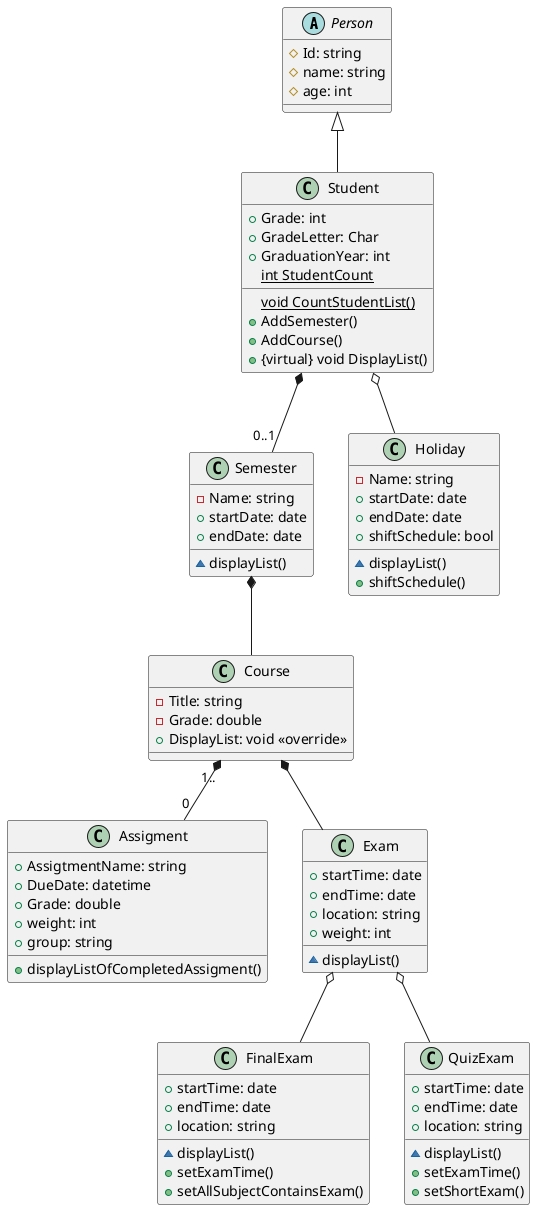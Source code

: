 @startuml Computer

abstract class Person{
#Id: string
#name: string
#age: int
}
class Student{
+ Grade: int
+ GradeLetter: Char
+ GraduationYear: int
{static} int StudentCount
{static} void CountStudentList()
+ AddSemester()
+ AddCourse()
+ {virtual} void DisplayList()
}

class Semester{
- Name: string 
+ startDate: date
+ endDate: date 
~ displayList()
}

class Course{
- Title: string
- Grade: double 
+ DisplayList: void <<override>>
}

class Assigment{
+ AssigtmentName: string
+ DueDate: datetime 
+ Grade: double 
+ weight: int 
+ group: string
+ displayListOfCompletedAssigment()
}

class Holiday{
- Name: string 
+ startDate: date 
+ endDate: date 
+ shiftSchedule: bool 
~ displayList()
+ shiftSchedule()
}

class Exam{
+ startTime: date 
+ endTime: date 
+ location: string 
+ weight: int 
~ displayList()
}

class FinalExam{
+ startTime: date 
+ endTime: date 
+ location: string 
~ displayList()
+ setExamTime()
+ setAllSubjectContainsExam()
}

class QuizExam{
+ startTime: date 
+ endTime: date 
+ location: string 
~ displayList()
+ setExamTime()
+ setShortExam()
}

Person <|-- Student
Student *-- "0..1"Semester
Semester *-- Course
Course *-- Exam
Course"1.." *-- "0"Assigment
Student o-- Holiday
Exam o-- QuizExam
Exam o-- FinalExam
@enduml
